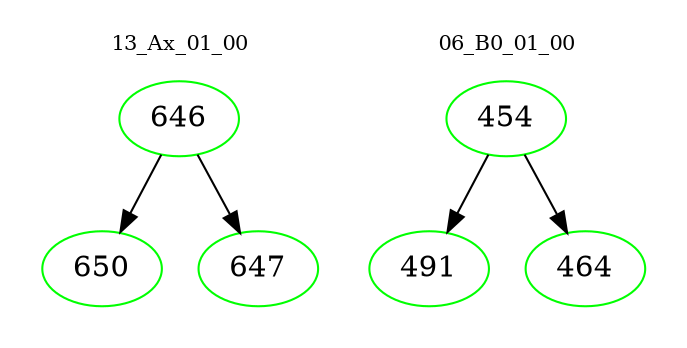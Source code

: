 digraph{
subgraph cluster_0 {
color = white
label = "13_Ax_01_00";
fontsize=10;
T0_646 [label="646", color="green"]
T0_646 -> T0_650 [color="black"]
T0_650 [label="650", color="green"]
T0_646 -> T0_647 [color="black"]
T0_647 [label="647", color="green"]
}
subgraph cluster_1 {
color = white
label = "06_B0_01_00";
fontsize=10;
T1_454 [label="454", color="green"]
T1_454 -> T1_491 [color="black"]
T1_491 [label="491", color="green"]
T1_454 -> T1_464 [color="black"]
T1_464 [label="464", color="green"]
}
}
